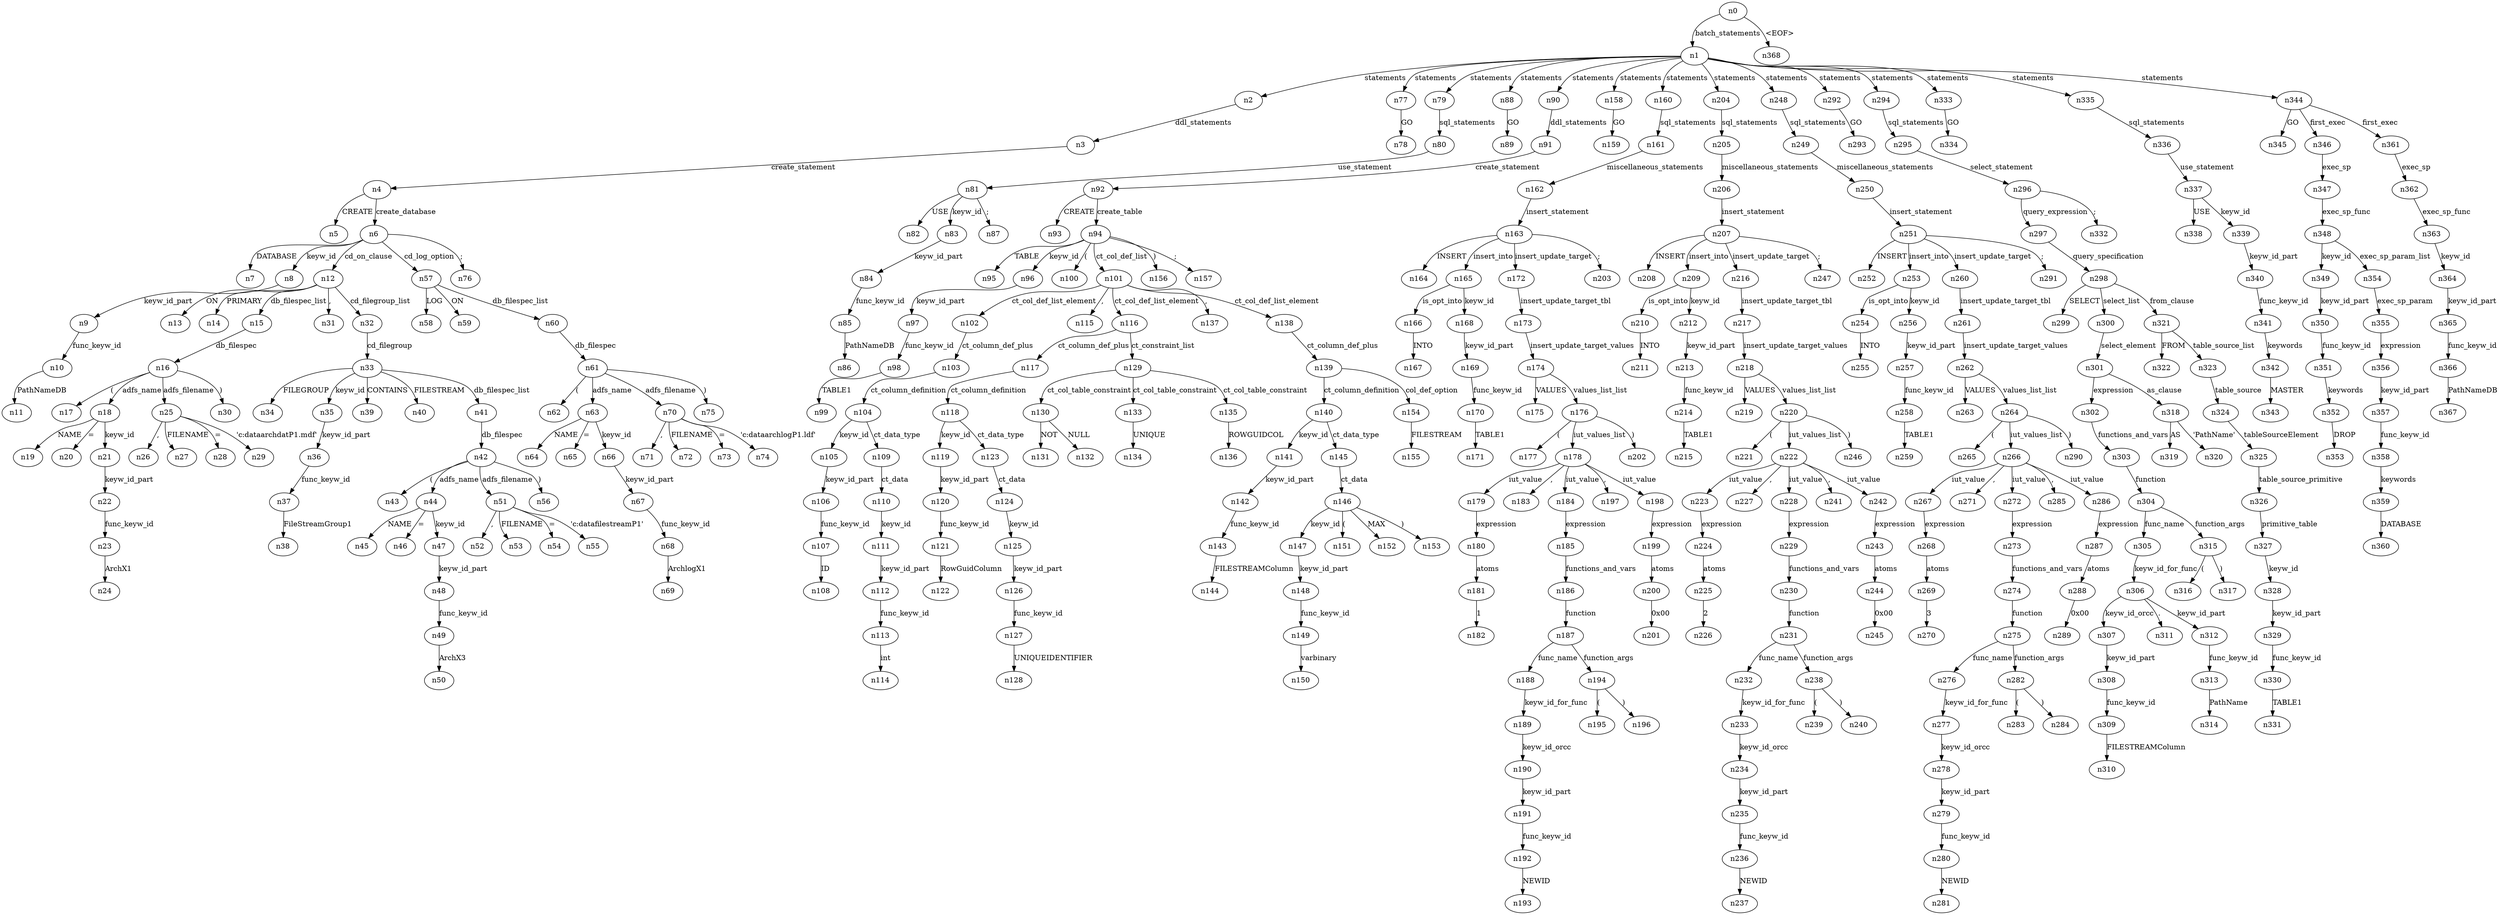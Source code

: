 digraph ParseTree {
  n0 -> n1 [label="batch_statements"];
  n1 -> n2 [label="statements"];
  n2 -> n3 [label="ddl_statements"];
  n3 -> n4 [label="create_statement"];
  n4 -> n5 [label="CREATE"];
  n4 -> n6 [label="create_database"];
  n6 -> n7 [label="DATABASE"];
  n6 -> n8 [label="keyw_id"];
  n8 -> n9 [label="keyw_id_part"];
  n9 -> n10 [label="func_keyw_id"];
  n10 -> n11 [label="PathNameDB"];
  n6 -> n12 [label="cd_on_clause"];
  n12 -> n13 [label="ON"];
  n12 -> n14 [label="PRIMARY"];
  n12 -> n15 [label="db_filespec_list"];
  n15 -> n16 [label="db_filespec"];
  n16 -> n17 [label="("];
  n16 -> n18 [label="adfs_name"];
  n18 -> n19 [label="NAME"];
  n18 -> n20 [label="="];
  n18 -> n21 [label="keyw_id"];
  n21 -> n22 [label="keyw_id_part"];
  n22 -> n23 [label="func_keyw_id"];
  n23 -> n24 [label="ArchX1"];
  n16 -> n25 [label="adfs_filename"];
  n25 -> n26 [label=","];
  n25 -> n27 [label="FILENAME"];
  n25 -> n28 [label="="];
  n25 -> n29 [label="'c:\data\archdatP1.mdf'"];
  n16 -> n30 [label=")"];
  n12 -> n31 [label=","];
  n12 -> n32 [label="cd_filegroup_list"];
  n32 -> n33 [label="cd_filegroup"];
  n33 -> n34 [label="FILEGROUP"];
  n33 -> n35 [label="keyw_id"];
  n35 -> n36 [label="keyw_id_part"];
  n36 -> n37 [label="func_keyw_id"];
  n37 -> n38 [label="FileStreamGroup1"];
  n33 -> n39 [label="CONTAINS"];
  n33 -> n40 [label="FILESTREAM"];
  n33 -> n41 [label="db_filespec_list"];
  n41 -> n42 [label="db_filespec"];
  n42 -> n43 [label="("];
  n42 -> n44 [label="adfs_name"];
  n44 -> n45 [label="NAME"];
  n44 -> n46 [label="="];
  n44 -> n47 [label="keyw_id"];
  n47 -> n48 [label="keyw_id_part"];
  n48 -> n49 [label="func_keyw_id"];
  n49 -> n50 [label="ArchX3"];
  n42 -> n51 [label="adfs_filename"];
  n51 -> n52 [label=","];
  n51 -> n53 [label="FILENAME"];
  n51 -> n54 [label="="];
  n51 -> n55 [label="'c:\data\filestreamP1'"];
  n42 -> n56 [label=")"];
  n6 -> n57 [label="cd_log_option"];
  n57 -> n58 [label="LOG"];
  n57 -> n59 [label="ON"];
  n57 -> n60 [label="db_filespec_list"];
  n60 -> n61 [label="db_filespec"];
  n61 -> n62 [label="("];
  n61 -> n63 [label="adfs_name"];
  n63 -> n64 [label="NAME"];
  n63 -> n65 [label="="];
  n63 -> n66 [label="keyw_id"];
  n66 -> n67 [label="keyw_id_part"];
  n67 -> n68 [label="func_keyw_id"];
  n68 -> n69 [label="ArchlogX1"];
  n61 -> n70 [label="adfs_filename"];
  n70 -> n71 [label=","];
  n70 -> n72 [label="FILENAME"];
  n70 -> n73 [label="="];
  n70 -> n74 [label="'c:\data\archlogP1.ldf'"];
  n61 -> n75 [label=")"];
  n6 -> n76 [label=";"];
  n1 -> n77 [label="statements"];
  n77 -> n78 [label="GO"];
  n1 -> n79 [label="statements"];
  n79 -> n80 [label="sql_statements"];
  n80 -> n81 [label="use_statement"];
  n81 -> n82 [label="USE"];
  n81 -> n83 [label="keyw_id"];
  n83 -> n84 [label="keyw_id_part"];
  n84 -> n85 [label="func_keyw_id"];
  n85 -> n86 [label="PathNameDB"];
  n81 -> n87 [label=";"];
  n1 -> n88 [label="statements"];
  n88 -> n89 [label="GO"];
  n1 -> n90 [label="statements"];
  n90 -> n91 [label="ddl_statements"];
  n91 -> n92 [label="create_statement"];
  n92 -> n93 [label="CREATE"];
  n92 -> n94 [label="create_table"];
  n94 -> n95 [label="TABLE"];
  n94 -> n96 [label="keyw_id"];
  n96 -> n97 [label="keyw_id_part"];
  n97 -> n98 [label="func_keyw_id"];
  n98 -> n99 [label="TABLE1"];
  n94 -> n100 [label="("];
  n94 -> n101 [label="ct_col_def_list"];
  n101 -> n102 [label="ct_col_def_list_element"];
  n102 -> n103 [label="ct_column_def_plus"];
  n103 -> n104 [label="ct_column_definition"];
  n104 -> n105 [label="keyw_id"];
  n105 -> n106 [label="keyw_id_part"];
  n106 -> n107 [label="func_keyw_id"];
  n107 -> n108 [label="ID"];
  n104 -> n109 [label="ct_data_type"];
  n109 -> n110 [label="ct_data"];
  n110 -> n111 [label="keyw_id"];
  n111 -> n112 [label="keyw_id_part"];
  n112 -> n113 [label="func_keyw_id"];
  n113 -> n114 [label="int"];
  n101 -> n115 [label=","];
  n101 -> n116 [label="ct_col_def_list_element"];
  n116 -> n117 [label="ct_column_def_plus"];
  n117 -> n118 [label="ct_column_definition"];
  n118 -> n119 [label="keyw_id"];
  n119 -> n120 [label="keyw_id_part"];
  n120 -> n121 [label="func_keyw_id"];
  n121 -> n122 [label="RowGuidColumn"];
  n118 -> n123 [label="ct_data_type"];
  n123 -> n124 [label="ct_data"];
  n124 -> n125 [label="keyw_id"];
  n125 -> n126 [label="keyw_id_part"];
  n126 -> n127 [label="func_keyw_id"];
  n127 -> n128 [label="UNIQUEIDENTIFIER"];
  n116 -> n129 [label="ct_constraint_list"];
  n129 -> n130 [label="ct_col_table_constraint"];
  n130 -> n131 [label="NOT"];
  n130 -> n132 [label="NULL"];
  n129 -> n133 [label="ct_col_table_constraint"];
  n133 -> n134 [label="UNIQUE"];
  n129 -> n135 [label="ct_col_table_constraint"];
  n135 -> n136 [label="ROWGUIDCOL"];
  n101 -> n137 [label=","];
  n101 -> n138 [label="ct_col_def_list_element"];
  n138 -> n139 [label="ct_column_def_plus"];
  n139 -> n140 [label="ct_column_definition"];
  n140 -> n141 [label="keyw_id"];
  n141 -> n142 [label="keyw_id_part"];
  n142 -> n143 [label="func_keyw_id"];
  n143 -> n144 [label="FILESTREAMColumn"];
  n140 -> n145 [label="ct_data_type"];
  n145 -> n146 [label="ct_data"];
  n146 -> n147 [label="keyw_id"];
  n147 -> n148 [label="keyw_id_part"];
  n148 -> n149 [label="func_keyw_id"];
  n149 -> n150 [label="varbinary"];
  n146 -> n151 [label="("];
  n146 -> n152 [label="MAX"];
  n146 -> n153 [label=")"];
  n139 -> n154 [label="col_def_option"];
  n154 -> n155 [label="FILESTREAM"];
  n94 -> n156 [label=")"];
  n94 -> n157 [label=";"];
  n1 -> n158 [label="statements"];
  n158 -> n159 [label="GO"];
  n1 -> n160 [label="statements"];
  n160 -> n161 [label="sql_statements"];
  n161 -> n162 [label="miscellaneous_statements"];
  n162 -> n163 [label="insert_statement"];
  n163 -> n164 [label="INSERT"];
  n163 -> n165 [label="insert_into"];
  n165 -> n166 [label="is_opt_into"];
  n166 -> n167 [label="INTO"];
  n165 -> n168 [label="keyw_id"];
  n168 -> n169 [label="keyw_id_part"];
  n169 -> n170 [label="func_keyw_id"];
  n170 -> n171 [label="TABLE1"];
  n163 -> n172 [label="insert_update_target"];
  n172 -> n173 [label="insert_update_target_tbl"];
  n173 -> n174 [label="insert_update_target_values"];
  n174 -> n175 [label="VALUES"];
  n174 -> n176 [label="values_list_list"];
  n176 -> n177 [label="("];
  n176 -> n178 [label="iut_values_list"];
  n178 -> n179 [label="iut_value"];
  n179 -> n180 [label="expression"];
  n180 -> n181 [label="atoms"];
  n181 -> n182 [label="1"];
  n178 -> n183 [label=","];
  n178 -> n184 [label="iut_value"];
  n184 -> n185 [label="expression"];
  n185 -> n186 [label="functions_and_vars"];
  n186 -> n187 [label="function"];
  n187 -> n188 [label="func_name"];
  n188 -> n189 [label="keyw_id_for_func"];
  n189 -> n190 [label="keyw_id_orcc"];
  n190 -> n191 [label="keyw_id_part"];
  n191 -> n192 [label="func_keyw_id"];
  n192 -> n193 [label="NEWID"];
  n187 -> n194 [label="function_args"];
  n194 -> n195 [label="("];
  n194 -> n196 [label=")"];
  n178 -> n197 [label=","];
  n178 -> n198 [label="iut_value"];
  n198 -> n199 [label="expression"];
  n199 -> n200 [label="atoms"];
  n200 -> n201 [label="0x00"];
  n176 -> n202 [label=")"];
  n163 -> n203 [label=";"];
  n1 -> n204 [label="statements"];
  n204 -> n205 [label="sql_statements"];
  n205 -> n206 [label="miscellaneous_statements"];
  n206 -> n207 [label="insert_statement"];
  n207 -> n208 [label="INSERT"];
  n207 -> n209 [label="insert_into"];
  n209 -> n210 [label="is_opt_into"];
  n210 -> n211 [label="INTO"];
  n209 -> n212 [label="keyw_id"];
  n212 -> n213 [label="keyw_id_part"];
  n213 -> n214 [label="func_keyw_id"];
  n214 -> n215 [label="TABLE1"];
  n207 -> n216 [label="insert_update_target"];
  n216 -> n217 [label="insert_update_target_tbl"];
  n217 -> n218 [label="insert_update_target_values"];
  n218 -> n219 [label="VALUES"];
  n218 -> n220 [label="values_list_list"];
  n220 -> n221 [label="("];
  n220 -> n222 [label="iut_values_list"];
  n222 -> n223 [label="iut_value"];
  n223 -> n224 [label="expression"];
  n224 -> n225 [label="atoms"];
  n225 -> n226 [label="2"];
  n222 -> n227 [label=","];
  n222 -> n228 [label="iut_value"];
  n228 -> n229 [label="expression"];
  n229 -> n230 [label="functions_and_vars"];
  n230 -> n231 [label="function"];
  n231 -> n232 [label="func_name"];
  n232 -> n233 [label="keyw_id_for_func"];
  n233 -> n234 [label="keyw_id_orcc"];
  n234 -> n235 [label="keyw_id_part"];
  n235 -> n236 [label="func_keyw_id"];
  n236 -> n237 [label="NEWID"];
  n231 -> n238 [label="function_args"];
  n238 -> n239 [label="("];
  n238 -> n240 [label=")"];
  n222 -> n241 [label=","];
  n222 -> n242 [label="iut_value"];
  n242 -> n243 [label="expression"];
  n243 -> n244 [label="atoms"];
  n244 -> n245 [label="0x00"];
  n220 -> n246 [label=")"];
  n207 -> n247 [label=";"];
  n1 -> n248 [label="statements"];
  n248 -> n249 [label="sql_statements"];
  n249 -> n250 [label="miscellaneous_statements"];
  n250 -> n251 [label="insert_statement"];
  n251 -> n252 [label="INSERT"];
  n251 -> n253 [label="insert_into"];
  n253 -> n254 [label="is_opt_into"];
  n254 -> n255 [label="INTO"];
  n253 -> n256 [label="keyw_id"];
  n256 -> n257 [label="keyw_id_part"];
  n257 -> n258 [label="func_keyw_id"];
  n258 -> n259 [label="TABLE1"];
  n251 -> n260 [label="insert_update_target"];
  n260 -> n261 [label="insert_update_target_tbl"];
  n261 -> n262 [label="insert_update_target_values"];
  n262 -> n263 [label="VALUES"];
  n262 -> n264 [label="values_list_list"];
  n264 -> n265 [label="("];
  n264 -> n266 [label="iut_values_list"];
  n266 -> n267 [label="iut_value"];
  n267 -> n268 [label="expression"];
  n268 -> n269 [label="atoms"];
  n269 -> n270 [label="3"];
  n266 -> n271 [label=","];
  n266 -> n272 [label="iut_value"];
  n272 -> n273 [label="expression"];
  n273 -> n274 [label="functions_and_vars"];
  n274 -> n275 [label="function"];
  n275 -> n276 [label="func_name"];
  n276 -> n277 [label="keyw_id_for_func"];
  n277 -> n278 [label="keyw_id_orcc"];
  n278 -> n279 [label="keyw_id_part"];
  n279 -> n280 [label="func_keyw_id"];
  n280 -> n281 [label="NEWID"];
  n275 -> n282 [label="function_args"];
  n282 -> n283 [label="("];
  n282 -> n284 [label=")"];
  n266 -> n285 [label=","];
  n266 -> n286 [label="iut_value"];
  n286 -> n287 [label="expression"];
  n287 -> n288 [label="atoms"];
  n288 -> n289 [label="0x00"];
  n264 -> n290 [label=")"];
  n251 -> n291 [label=";"];
  n1 -> n292 [label="statements"];
  n292 -> n293 [label="GO"];
  n1 -> n294 [label="statements"];
  n294 -> n295 [label="sql_statements"];
  n295 -> n296 [label="select_statement"];
  n296 -> n297 [label="query_expression"];
  n297 -> n298 [label="query_specification"];
  n298 -> n299 [label="SELECT"];
  n298 -> n300 [label="select_list"];
  n300 -> n301 [label="select_element"];
  n301 -> n302 [label="expression"];
  n302 -> n303 [label="functions_and_vars"];
  n303 -> n304 [label="function"];
  n304 -> n305 [label="func_name"];
  n305 -> n306 [label="keyw_id_for_func"];
  n306 -> n307 [label="keyw_id_orcc"];
  n307 -> n308 [label="keyw_id_part"];
  n308 -> n309 [label="func_keyw_id"];
  n309 -> n310 [label="FILESTREAMColumn"];
  n306 -> n311 [label="."];
  n306 -> n312 [label="keyw_id_part"];
  n312 -> n313 [label="func_keyw_id"];
  n313 -> n314 [label="PathName"];
  n304 -> n315 [label="function_args"];
  n315 -> n316 [label="("];
  n315 -> n317 [label=")"];
  n301 -> n318 [label="as_clause"];
  n318 -> n319 [label="AS"];
  n318 -> n320 [label="'PathName'"];
  n298 -> n321 [label="from_clause"];
  n321 -> n322 [label="FROM"];
  n321 -> n323 [label="table_source_list"];
  n323 -> n324 [label="table_source"];
  n324 -> n325 [label="tableSourceElement"];
  n325 -> n326 [label="table_source_primitive"];
  n326 -> n327 [label="primitive_table"];
  n327 -> n328 [label="keyw_id"];
  n328 -> n329 [label="keyw_id_part"];
  n329 -> n330 [label="func_keyw_id"];
  n330 -> n331 [label="TABLE1"];
  n296 -> n332 [label=";"];
  n1 -> n333 [label="statements"];
  n333 -> n334 [label="GO"];
  n1 -> n335 [label="statements"];
  n335 -> n336 [label="sql_statements"];
  n336 -> n337 [label="use_statement"];
  n337 -> n338 [label="USE"];
  n337 -> n339 [label="keyw_id"];
  n339 -> n340 [label="keyw_id_part"];
  n340 -> n341 [label="func_keyw_id"];
  n341 -> n342 [label="keywords"];
  n342 -> n343 [label="MASTER"];
  n1 -> n344 [label="statements"];
  n344 -> n345 [label="GO"];
  n344 -> n346 [label="first_exec"];
  n346 -> n347 [label="exec_sp"];
  n347 -> n348 [label="exec_sp_func"];
  n348 -> n349 [label="keyw_id"];
  n349 -> n350 [label="keyw_id_part"];
  n350 -> n351 [label="func_keyw_id"];
  n351 -> n352 [label="keywords"];
  n352 -> n353 [label="DROP"];
  n348 -> n354 [label="exec_sp_param_list"];
  n354 -> n355 [label="exec_sp_param"];
  n355 -> n356 [label="expression"];
  n356 -> n357 [label="keyw_id_part"];
  n357 -> n358 [label="func_keyw_id"];
  n358 -> n359 [label="keywords"];
  n359 -> n360 [label="DATABASE"];
  n344 -> n361 [label="first_exec"];
  n361 -> n362 [label="exec_sp"];
  n362 -> n363 [label="exec_sp_func"];
  n363 -> n364 [label="keyw_id"];
  n364 -> n365 [label="keyw_id_part"];
  n365 -> n366 [label="func_keyw_id"];
  n366 -> n367 [label="PathNameDB"];
  n0 -> n368 [label="<EOF>"];
}
